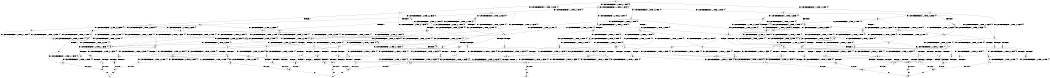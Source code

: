 digraph BCG {
size = "7, 10.5";
center = TRUE;
node [shape = circle];
0 [peripheries = 2];
0 -> 1 [label = "EX !0 !ATOMIC_EXCH_BRANCH (1, +1, TRUE, +0, 2, TRUE) !{0}"];
0 -> 2 [label = "EX !2 !ATOMIC_EXCH_BRANCH (1, +0, TRUE, +0, 1, TRUE) !{0}"];
0 -> 3 [label = "EX !1 !ATOMIC_EXCH_BRANCH (1, +0, TRUE, +0, 3, TRUE) !{0}"];
0 -> 4 [label = "EX !0 !ATOMIC_EXCH_BRANCH (1, +1, TRUE, +0, 2, TRUE) !{0}"];
1 -> 5 [label = "EX !2 !ATOMIC_EXCH_BRANCH (1, +0, TRUE, +0, 1, FALSE) !{0}"];
1 -> 6 [label = "EX !1 !ATOMIC_EXCH_BRANCH (1, +0, TRUE, +0, 3, FALSE) !{0}"];
1 -> 7 [label = "TERMINATE !0"];
2 -> 2 [label = "EX !2 !ATOMIC_EXCH_BRANCH (1, +0, TRUE, +0, 1, TRUE) !{0}"];
2 -> 8 [label = "EX !0 !ATOMIC_EXCH_BRANCH (1, +1, TRUE, +0, 2, TRUE) !{0}"];
2 -> 9 [label = "EX !1 !ATOMIC_EXCH_BRANCH (1, +0, TRUE, +0, 3, TRUE) !{0}"];
2 -> 10 [label = "EX !0 !ATOMIC_EXCH_BRANCH (1, +1, TRUE, +0, 2, TRUE) !{0}"];
3 -> 11 [label = "EX !0 !ATOMIC_EXCH_BRANCH (1, +1, TRUE, +0, 2, TRUE) !{0}"];
3 -> 9 [label = "EX !2 !ATOMIC_EXCH_BRANCH (1, +0, TRUE, +0, 1, TRUE) !{0}"];
3 -> 12 [label = "TERMINATE !1"];
3 -> 13 [label = "EX !0 !ATOMIC_EXCH_BRANCH (1, +1, TRUE, +0, 2, TRUE) !{0}"];
4 -> 14 [label = "EX !2 !ATOMIC_EXCH_BRANCH (1, +0, TRUE, +0, 1, FALSE) !{0}"];
4 -> 15 [label = "EX !1 !ATOMIC_EXCH_BRANCH (1, +0, TRUE, +0, 3, FALSE) !{0}"];
4 -> 16 [label = "TERMINATE !0"];
5 -> 17 [label = "EX !1 !ATOMIC_EXCH_BRANCH (1, +0, TRUE, +0, 3, TRUE) !{0}"];
5 -> 18 [label = "TERMINATE !0"];
5 -> 19 [label = "TERMINATE !2"];
6 -> 11 [label = "EX !1 !ATOMIC_EXCH_BRANCH (1, +1, TRUE, +0, 3, TRUE) !{0}"];
6 -> 20 [label = "EX !2 !ATOMIC_EXCH_BRANCH (1, +0, TRUE, +0, 1, TRUE) !{0}"];
6 -> 21 [label = "TERMINATE !0"];
7 -> 22 [label = "EX !2 !ATOMIC_EXCH_BRANCH (1, +0, TRUE, +0, 1, FALSE) !{1}"];
7 -> 23 [label = "EX !1 !ATOMIC_EXCH_BRANCH (1, +0, TRUE, +0, 3, FALSE) !{1}"];
7 -> 24 [label = "EX !1 !ATOMIC_EXCH_BRANCH (1, +0, TRUE, +0, 3, FALSE) !{1}"];
8 -> 5 [label = "EX !2 !ATOMIC_EXCH_BRANCH (1, +0, TRUE, +0, 1, FALSE) !{0}"];
8 -> 25 [label = "EX !1 !ATOMIC_EXCH_BRANCH (1, +0, TRUE, +0, 3, FALSE) !{0}"];
8 -> 26 [label = "TERMINATE !0"];
9 -> 9 [label = "EX !2 !ATOMIC_EXCH_BRANCH (1, +0, TRUE, +0, 1, TRUE) !{0}"];
9 -> 27 [label = "EX !0 !ATOMIC_EXCH_BRANCH (1, +1, TRUE, +0, 2, TRUE) !{0}"];
9 -> 28 [label = "TERMINATE !1"];
9 -> 29 [label = "EX !0 !ATOMIC_EXCH_BRANCH (1, +1, TRUE, +0, 2, TRUE) !{0}"];
10 -> 14 [label = "EX !2 !ATOMIC_EXCH_BRANCH (1, +0, TRUE, +0, 1, FALSE) !{0}"];
10 -> 30 [label = "EX !1 !ATOMIC_EXCH_BRANCH (1, +0, TRUE, +0, 3, FALSE) !{0}"];
10 -> 31 [label = "TERMINATE !0"];
11 -> 32 [label = "EX !2 !ATOMIC_EXCH_BRANCH (1, +0, TRUE, +0, 1, FALSE) !{0}"];
11 -> 33 [label = "TERMINATE !0"];
11 -> 34 [label = "TERMINATE !1"];
12 -> 35 [label = "EX !0 !ATOMIC_EXCH_BRANCH (1, +1, TRUE, +0, 2, TRUE) !{0}"];
12 -> 36 [label = "EX !2 !ATOMIC_EXCH_BRANCH (1, +0, TRUE, +0, 1, TRUE) !{0}"];
12 -> 37 [label = "EX !0 !ATOMIC_EXCH_BRANCH (1, +1, TRUE, +0, 2, TRUE) !{0}"];
13 -> 38 [label = "EX !2 !ATOMIC_EXCH_BRANCH (1, +0, TRUE, +0, 1, FALSE) !{0}"];
13 -> 39 [label = "TERMINATE !0"];
13 -> 40 [label = "TERMINATE !1"];
14 -> 41 [label = "EX !1 !ATOMIC_EXCH_BRANCH (1, +0, TRUE, +0, 3, TRUE) !{0}"];
14 -> 42 [label = "TERMINATE !0"];
14 -> 43 [label = "TERMINATE !2"];
15 -> 13 [label = "EX !1 !ATOMIC_EXCH_BRANCH (1, +1, TRUE, +0, 3, TRUE) !{0}"];
15 -> 44 [label = "EX !2 !ATOMIC_EXCH_BRANCH (1, +0, TRUE, +0, 1, TRUE) !{0}"];
15 -> 45 [label = "TERMINATE !0"];
16 -> 46 [label = "EX !2 !ATOMIC_EXCH_BRANCH (1, +0, TRUE, +0, 1, FALSE) !{1}"];
16 -> 47 [label = "EX !1 !ATOMIC_EXCH_BRANCH (1, +0, TRUE, +0, 3, FALSE) !{1}"];
17 -> 48 [label = "TERMINATE !0"];
17 -> 49 [label = "TERMINATE !2"];
17 -> 50 [label = "TERMINATE !1"];
18 -> 51 [label = "EX !1 !ATOMIC_EXCH_BRANCH (1, +0, TRUE, +0, 3, TRUE) !{1}"];
18 -> 52 [label = "TERMINATE !2"];
18 -> 53 [label = "EX !1 !ATOMIC_EXCH_BRANCH (1, +0, TRUE, +0, 3, TRUE) !{1}"];
19 -> 54 [label = "EX !1 !ATOMIC_EXCH_BRANCH (1, +0, TRUE, +0, 3, TRUE) !{0}"];
19 -> 55 [label = "TERMINATE !0"];
20 -> 27 [label = "EX !1 !ATOMIC_EXCH_BRANCH (1, +1, TRUE, +0, 3, TRUE) !{0}"];
20 -> 20 [label = "EX !2 !ATOMIC_EXCH_BRANCH (1, +0, TRUE, +0, 1, TRUE) !{0}"];
20 -> 56 [label = "TERMINATE !0"];
21 -> 57 [label = "EX !1 !ATOMIC_EXCH_BRANCH (1, +1, TRUE, +0, 3, TRUE) !{1}"];
21 -> 58 [label = "EX !2 !ATOMIC_EXCH_BRANCH (1, +0, TRUE, +0, 1, TRUE) !{1}"];
21 -> 59 [label = "EX !1 !ATOMIC_EXCH_BRANCH (1, +1, TRUE, +0, 3, TRUE) !{1}"];
22 -> 51 [label = "EX !1 !ATOMIC_EXCH_BRANCH (1, +0, TRUE, +0, 3, TRUE) !{1}"];
22 -> 52 [label = "TERMINATE !2"];
22 -> 53 [label = "EX !1 !ATOMIC_EXCH_BRANCH (1, +0, TRUE, +0, 3, TRUE) !{1}"];
23 -> 57 [label = "EX !1 !ATOMIC_EXCH_BRANCH (1, +1, TRUE, +0, 3, TRUE) !{1}"];
23 -> 58 [label = "EX !2 !ATOMIC_EXCH_BRANCH (1, +0, TRUE, +0, 1, TRUE) !{1}"];
23 -> 59 [label = "EX !1 !ATOMIC_EXCH_BRANCH (1, +1, TRUE, +0, 3, TRUE) !{1}"];
24 -> 60 [label = "EX !2 !ATOMIC_EXCH_BRANCH (1, +0, TRUE, +0, 1, TRUE) !{1}"];
24 -> 59 [label = "EX !1 !ATOMIC_EXCH_BRANCH (1, +1, TRUE, +0, 3, TRUE) !{1}"];
25 -> 27 [label = "EX !1 !ATOMIC_EXCH_BRANCH (1, +1, TRUE, +0, 3, TRUE) !{0}"];
25 -> 20 [label = "EX !2 !ATOMIC_EXCH_BRANCH (1, +0, TRUE, +0, 1, TRUE) !{0}"];
25 -> 56 [label = "TERMINATE !0"];
26 -> 22 [label = "EX !2 !ATOMIC_EXCH_BRANCH (1, +0, TRUE, +0, 1, FALSE) !{1}"];
26 -> 61 [label = "EX !1 !ATOMIC_EXCH_BRANCH (1, +0, TRUE, +0, 3, FALSE) !{1}"];
26 -> 62 [label = "EX !1 !ATOMIC_EXCH_BRANCH (1, +0, TRUE, +0, 3, FALSE) !{1}"];
27 -> 32 [label = "EX !2 !ATOMIC_EXCH_BRANCH (1, +0, TRUE, +0, 1, FALSE) !{0}"];
27 -> 63 [label = "TERMINATE !0"];
27 -> 64 [label = "TERMINATE !1"];
28 -> 36 [label = "EX !2 !ATOMIC_EXCH_BRANCH (1, +0, TRUE, +0, 1, TRUE) !{0}"];
28 -> 65 [label = "EX !0 !ATOMIC_EXCH_BRANCH (1, +1, TRUE, +0, 2, TRUE) !{0}"];
28 -> 66 [label = "EX !0 !ATOMIC_EXCH_BRANCH (1, +1, TRUE, +0, 2, TRUE) !{0}"];
29 -> 38 [label = "EX !2 !ATOMIC_EXCH_BRANCH (1, +0, TRUE, +0, 1, FALSE) !{0}"];
29 -> 67 [label = "TERMINATE !0"];
29 -> 68 [label = "TERMINATE !1"];
30 -> 29 [label = "EX !1 !ATOMIC_EXCH_BRANCH (1, +1, TRUE, +0, 3, TRUE) !{0}"];
30 -> 44 [label = "EX !2 !ATOMIC_EXCH_BRANCH (1, +0, TRUE, +0, 1, TRUE) !{0}"];
30 -> 69 [label = "TERMINATE !0"];
31 -> 46 [label = "EX !2 !ATOMIC_EXCH_BRANCH (1, +0, TRUE, +0, 1, FALSE) !{1}"];
31 -> 70 [label = "EX !1 !ATOMIC_EXCH_BRANCH (1, +0, TRUE, +0, 3, FALSE) !{1}"];
32 -> 48 [label = "TERMINATE !0"];
32 -> 49 [label = "TERMINATE !2"];
32 -> 50 [label = "TERMINATE !1"];
33 -> 71 [label = "EX !2 !ATOMIC_EXCH_BRANCH (1, +0, TRUE, +0, 1, FALSE) !{1}"];
33 -> 72 [label = "TERMINATE !1"];
34 -> 73 [label = "EX !2 !ATOMIC_EXCH_BRANCH (1, +0, TRUE, +0, 1, FALSE) !{0}"];
34 -> 74 [label = "TERMINATE !0"];
35 -> 73 [label = "EX !2 !ATOMIC_EXCH_BRANCH (1, +0, TRUE, +0, 1, FALSE) !{0}"];
35 -> 74 [label = "TERMINATE !0"];
36 -> 36 [label = "EX !2 !ATOMIC_EXCH_BRANCH (1, +0, TRUE, +0, 1, TRUE) !{0}"];
36 -> 65 [label = "EX !0 !ATOMIC_EXCH_BRANCH (1, +1, TRUE, +0, 2, TRUE) !{0}"];
36 -> 66 [label = "EX !0 !ATOMIC_EXCH_BRANCH (1, +1, TRUE, +0, 2, TRUE) !{0}"];
37 -> 75 [label = "EX !2 !ATOMIC_EXCH_BRANCH (1, +0, TRUE, +0, 1, FALSE) !{0}"];
37 -> 76 [label = "TERMINATE !0"];
38 -> 77 [label = "TERMINATE !0"];
38 -> 78 [label = "TERMINATE !2"];
38 -> 79 [label = "TERMINATE !1"];
39 -> 80 [label = "EX !2 !ATOMIC_EXCH_BRANCH (1, +0, TRUE, +0, 1, FALSE) !{1}"];
39 -> 81 [label = "TERMINATE !1"];
40 -> 75 [label = "EX !2 !ATOMIC_EXCH_BRANCH (1, +0, TRUE, +0, 1, FALSE) !{0}"];
40 -> 76 [label = "TERMINATE !0"];
41 -> 77 [label = "TERMINATE !0"];
41 -> 78 [label = "TERMINATE !2"];
41 -> 79 [label = "TERMINATE !1"];
42 -> 82 [label = "EX !1 !ATOMIC_EXCH_BRANCH (1, +0, TRUE, +0, 3, TRUE) !{1}"];
42 -> 83 [label = "TERMINATE !2"];
43 -> 84 [label = "EX !1 !ATOMIC_EXCH_BRANCH (1, +0, TRUE, +0, 3, TRUE) !{0}"];
43 -> 85 [label = "TERMINATE !0"];
44 -> 29 [label = "EX !1 !ATOMIC_EXCH_BRANCH (1, +1, TRUE, +0, 3, TRUE) !{0}"];
44 -> 44 [label = "EX !2 !ATOMIC_EXCH_BRANCH (1, +0, TRUE, +0, 1, TRUE) !{0}"];
44 -> 69 [label = "TERMINATE !0"];
45 -> 86 [label = "EX !1 !ATOMIC_EXCH_BRANCH (1, +1, TRUE, +0, 3, TRUE) !{1}"];
45 -> 87 [label = "EX !2 !ATOMIC_EXCH_BRANCH (1, +0, TRUE, +0, 1, TRUE) !{1}"];
46 -> 82 [label = "EX !1 !ATOMIC_EXCH_BRANCH (1, +0, TRUE, +0, 3, TRUE) !{1}"];
46 -> 83 [label = "TERMINATE !2"];
47 -> 86 [label = "EX !1 !ATOMIC_EXCH_BRANCH (1, +1, TRUE, +0, 3, TRUE) !{1}"];
47 -> 87 [label = "EX !2 !ATOMIC_EXCH_BRANCH (1, +0, TRUE, +0, 1, TRUE) !{1}"];
48 -> 88 [label = "TERMINATE !2"];
48 -> 89 [label = "TERMINATE !1"];
49 -> 90 [label = "TERMINATE !0"];
49 -> 91 [label = "TERMINATE !1"];
50 -> 92 [label = "TERMINATE !0"];
50 -> 91 [label = "TERMINATE !2"];
51 -> 88 [label = "TERMINATE !2"];
51 -> 89 [label = "TERMINATE !1"];
52 -> 93 [label = "EX !1 !ATOMIC_EXCH_BRANCH (1, +0, TRUE, +0, 3, TRUE) !{1}"];
52 -> 94 [label = "EX !1 !ATOMIC_EXCH_BRANCH (1, +0, TRUE, +0, 3, TRUE) !{1}"];
53 -> 95 [label = "TERMINATE !2"];
53 -> 96 [label = "TERMINATE !1"];
54 -> 90 [label = "TERMINATE !0"];
54 -> 91 [label = "TERMINATE !1"];
55 -> 93 [label = "EX !1 !ATOMIC_EXCH_BRANCH (1, +0, TRUE, +0, 3, TRUE) !{1}"];
55 -> 94 [label = "EX !1 !ATOMIC_EXCH_BRANCH (1, +0, TRUE, +0, 3, TRUE) !{1}"];
56 -> 97 [label = "EX !1 !ATOMIC_EXCH_BRANCH (1, +1, TRUE, +0, 3, TRUE) !{1}"];
56 -> 58 [label = "EX !2 !ATOMIC_EXCH_BRANCH (1, +0, TRUE, +0, 1, TRUE) !{1}"];
56 -> 98 [label = "EX !1 !ATOMIC_EXCH_BRANCH (1, +1, TRUE, +0, 3, TRUE) !{1}"];
57 -> 71 [label = "EX !2 !ATOMIC_EXCH_BRANCH (1, +0, TRUE, +0, 1, FALSE) !{1}"];
57 -> 72 [label = "TERMINATE !1"];
58 -> 97 [label = "EX !1 !ATOMIC_EXCH_BRANCH (1, +1, TRUE, +0, 3, TRUE) !{1}"];
58 -> 58 [label = "EX !2 !ATOMIC_EXCH_BRANCH (1, +0, TRUE, +0, 1, TRUE) !{1}"];
58 -> 98 [label = "EX !1 !ATOMIC_EXCH_BRANCH (1, +1, TRUE, +0, 3, TRUE) !{1}"];
59 -> 99 [label = "EX !2 !ATOMIC_EXCH_BRANCH (1, +0, TRUE, +0, 1, FALSE) !{1}"];
59 -> 100 [label = "TERMINATE !1"];
60 -> 60 [label = "EX !2 !ATOMIC_EXCH_BRANCH (1, +0, TRUE, +0, 1, TRUE) !{1}"];
60 -> 98 [label = "EX !1 !ATOMIC_EXCH_BRANCH (1, +1, TRUE, +0, 3, TRUE) !{1}"];
61 -> 97 [label = "EX !1 !ATOMIC_EXCH_BRANCH (1, +1, TRUE, +0, 3, TRUE) !{1}"];
61 -> 58 [label = "EX !2 !ATOMIC_EXCH_BRANCH (1, +0, TRUE, +0, 1, TRUE) !{1}"];
61 -> 98 [label = "EX !1 !ATOMIC_EXCH_BRANCH (1, +1, TRUE, +0, 3, TRUE) !{1}"];
62 -> 60 [label = "EX !2 !ATOMIC_EXCH_BRANCH (1, +0, TRUE, +0, 1, TRUE) !{1}"];
62 -> 98 [label = "EX !1 !ATOMIC_EXCH_BRANCH (1, +1, TRUE, +0, 3, TRUE) !{1}"];
63 -> 71 [label = "EX !2 !ATOMIC_EXCH_BRANCH (1, +0, TRUE, +0, 1, FALSE) !{1}"];
63 -> 101 [label = "TERMINATE !1"];
64 -> 73 [label = "EX !2 !ATOMIC_EXCH_BRANCH (1, +0, TRUE, +0, 1, FALSE) !{0}"];
64 -> 102 [label = "TERMINATE !0"];
65 -> 73 [label = "EX !2 !ATOMIC_EXCH_BRANCH (1, +0, TRUE, +0, 1, FALSE) !{0}"];
65 -> 102 [label = "TERMINATE !0"];
66 -> 75 [label = "EX !2 !ATOMIC_EXCH_BRANCH (1, +0, TRUE, +0, 1, FALSE) !{0}"];
66 -> 103 [label = "TERMINATE !0"];
67 -> 80 [label = "EX !2 !ATOMIC_EXCH_BRANCH (1, +0, TRUE, +0, 1, FALSE) !{1}"];
67 -> 104 [label = "TERMINATE !1"];
68 -> 75 [label = "EX !2 !ATOMIC_EXCH_BRANCH (1, +0, TRUE, +0, 1, FALSE) !{0}"];
68 -> 103 [label = "TERMINATE !0"];
69 -> 105 [label = "EX !1 !ATOMIC_EXCH_BRANCH (1, +1, TRUE, +0, 3, TRUE) !{1}"];
69 -> 87 [label = "EX !2 !ATOMIC_EXCH_BRANCH (1, +0, TRUE, +0, 1, TRUE) !{1}"];
70 -> 105 [label = "EX !1 !ATOMIC_EXCH_BRANCH (1, +1, TRUE, +0, 3, TRUE) !{1}"];
70 -> 87 [label = "EX !2 !ATOMIC_EXCH_BRANCH (1, +0, TRUE, +0, 1, TRUE) !{1}"];
71 -> 88 [label = "TERMINATE !2"];
71 -> 89 [label = "TERMINATE !1"];
72 -> 106 [label = "EX !2 !ATOMIC_EXCH_BRANCH (1, +0, TRUE, +0, 1, FALSE) !{2}"];
72 -> 107 [label = "EX !2 !ATOMIC_EXCH_BRANCH (1, +0, TRUE, +0, 1, FALSE) !{2}"];
73 -> 92 [label = "TERMINATE !0"];
73 -> 91 [label = "TERMINATE !2"];
74 -> 106 [label = "EX !2 !ATOMIC_EXCH_BRANCH (1, +0, TRUE, +0, 1, FALSE) !{2}"];
74 -> 107 [label = "EX !2 !ATOMIC_EXCH_BRANCH (1, +0, TRUE, +0, 1, FALSE) !{2}"];
75 -> 108 [label = "TERMINATE !0"];
75 -> 109 [label = "TERMINATE !2"];
76 -> 110 [label = "EX !2 !ATOMIC_EXCH_BRANCH (1, +0, TRUE, +0, 1, FALSE) !{2}"];
77 -> 111 [label = "TERMINATE !2"];
77 -> 112 [label = "TERMINATE !1"];
78 -> 113 [label = "TERMINATE !0"];
78 -> 109 [label = "TERMINATE !1"];
79 -> 108 [label = "TERMINATE !0"];
79 -> 109 [label = "TERMINATE !2"];
80 -> 111 [label = "TERMINATE !2"];
80 -> 112 [label = "TERMINATE !1"];
81 -> 110 [label = "EX !2 !ATOMIC_EXCH_BRANCH (1, +0, TRUE, +0, 1, FALSE) !{2}"];
82 -> 111 [label = "TERMINATE !2"];
82 -> 112 [label = "TERMINATE !1"];
83 -> 114 [label = "EX !1 !ATOMIC_EXCH_BRANCH (1, +0, TRUE, +0, 3, TRUE) !{1}"];
84 -> 113 [label = "TERMINATE !0"];
84 -> 109 [label = "TERMINATE !1"];
85 -> 114 [label = "EX !1 !ATOMIC_EXCH_BRANCH (1, +0, TRUE, +0, 3, TRUE) !{1}"];
86 -> 80 [label = "EX !2 !ATOMIC_EXCH_BRANCH (1, +0, TRUE, +0, 1, FALSE) !{1}"];
86 -> 81 [label = "TERMINATE !1"];
87 -> 105 [label = "EX !1 !ATOMIC_EXCH_BRANCH (1, +1, TRUE, +0, 3, TRUE) !{1}"];
87 -> 87 [label = "EX !2 !ATOMIC_EXCH_BRANCH (1, +0, TRUE, +0, 1, TRUE) !{1}"];
88 -> 115 [label = "TERMINATE !1"];
89 -> 116 [label = "TERMINATE !2"];
90 -> 115 [label = "TERMINATE !1"];
91 -> 117 [label = "TERMINATE !0"];
92 -> 116 [label = "TERMINATE !2"];
93 -> 115 [label = "TERMINATE !1"];
94 -> 118 [label = "TERMINATE !1"];
95 -> 118 [label = "TERMINATE !1"];
96 -> 119 [label = "TERMINATE !2"];
97 -> 71 [label = "EX !2 !ATOMIC_EXCH_BRANCH (1, +0, TRUE, +0, 1, FALSE) !{1}"];
97 -> 101 [label = "TERMINATE !1"];
98 -> 99 [label = "EX !2 !ATOMIC_EXCH_BRANCH (1, +0, TRUE, +0, 1, FALSE) !{1}"];
98 -> 120 [label = "TERMINATE !1"];
99 -> 95 [label = "TERMINATE !2"];
99 -> 96 [label = "TERMINATE !1"];
100 -> 121 [label = "EX !2 !ATOMIC_EXCH_BRANCH (1, +0, TRUE, +0, 1, FALSE) !{2}"];
101 -> 106 [label = "EX !2 !ATOMIC_EXCH_BRANCH (1, +0, TRUE, +0, 1, FALSE) !{2}"];
101 -> 107 [label = "EX !2 !ATOMIC_EXCH_BRANCH (1, +0, TRUE, +0, 1, FALSE) !{2}"];
102 -> 106 [label = "EX !2 !ATOMIC_EXCH_BRANCH (1, +0, TRUE, +0, 1, FALSE) !{2}"];
102 -> 107 [label = "EX !2 !ATOMIC_EXCH_BRANCH (1, +0, TRUE, +0, 1, FALSE) !{2}"];
103 -> 110 [label = "EX !2 !ATOMIC_EXCH_BRANCH (1, +0, TRUE, +0, 1, FALSE) !{2}"];
104 -> 110 [label = "EX !2 !ATOMIC_EXCH_BRANCH (1, +0, TRUE, +0, 1, FALSE) !{2}"];
105 -> 80 [label = "EX !2 !ATOMIC_EXCH_BRANCH (1, +0, TRUE, +0, 1, FALSE) !{1}"];
105 -> 104 [label = "TERMINATE !1"];
106 -> 116 [label = "TERMINATE !2"];
107 -> 122 [label = "TERMINATE !2"];
108 -> 123 [label = "TERMINATE !2"];
109 -> 124 [label = "TERMINATE !0"];
110 -> 123 [label = "TERMINATE !2"];
111 -> 125 [label = "TERMINATE !1"];
112 -> 123 [label = "TERMINATE !2"];
113 -> 125 [label = "TERMINATE !1"];
114 -> 125 [label = "TERMINATE !1"];
115 -> 126 [label = "exit"];
116 -> 126 [label = "exit"];
117 -> 126 [label = "exit"];
118 -> 127 [label = "exit"];
119 -> 127 [label = "exit"];
120 -> 121 [label = "EX !2 !ATOMIC_EXCH_BRANCH (1, +0, TRUE, +0, 1, FALSE) !{2}"];
121 -> 119 [label = "TERMINATE !2"];
122 -> 128 [label = "exit"];
123 -> 129 [label = "exit"];
124 -> 129 [label = "exit"];
125 -> 129 [label = "exit"];
}

